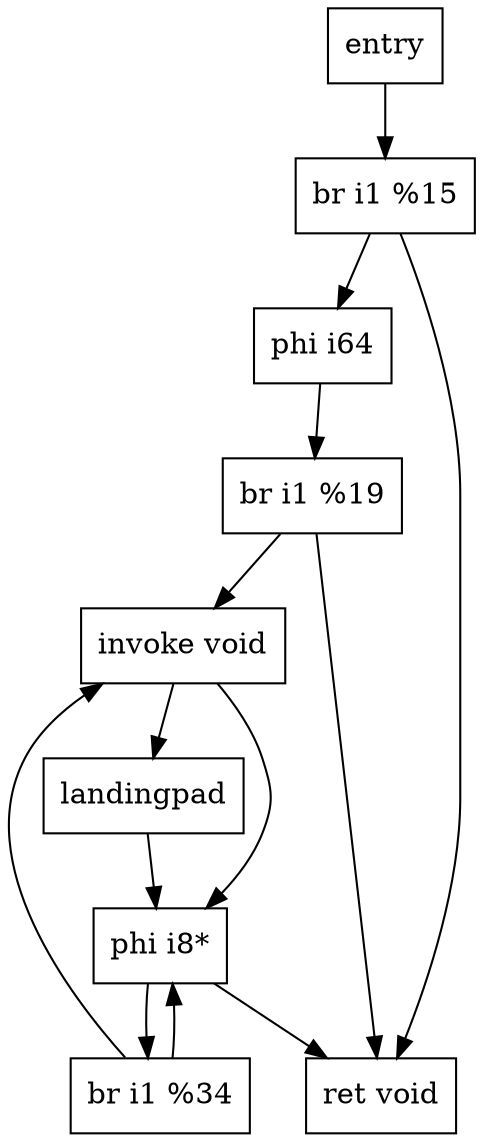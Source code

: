 digraph "CFG" {
  
 node [shape = box];
 entry;
 "br i1 %15";
 "phi i64";
 "br i1 %19";
 "invoke void";
 "landingpad";
 "br i1 %34";
 "invoke void";
 "br i1 %34";
 "phi i8*";
 "ret void";

 entry -> "br i1 %15";
 "br i1 %15" -> "phi i64";
 "br i1 %15" -> "ret void";
 "phi i64" -> "br i1 %19";
 "br i1 %19" -> "invoke void";
 "br i1 %19" -> "ret void";
 "invoke void" -> "landingpad";
 "landingpad" -> "phi i8*";
 "invoke void" -> "phi i8*";
 "phi i8*" -> "br i1 %34";
 "br i1 %34" -> "invoke void";
 "br i1 %34" -> "phi i8*";
 "phi i8*" -> "ret void";

}